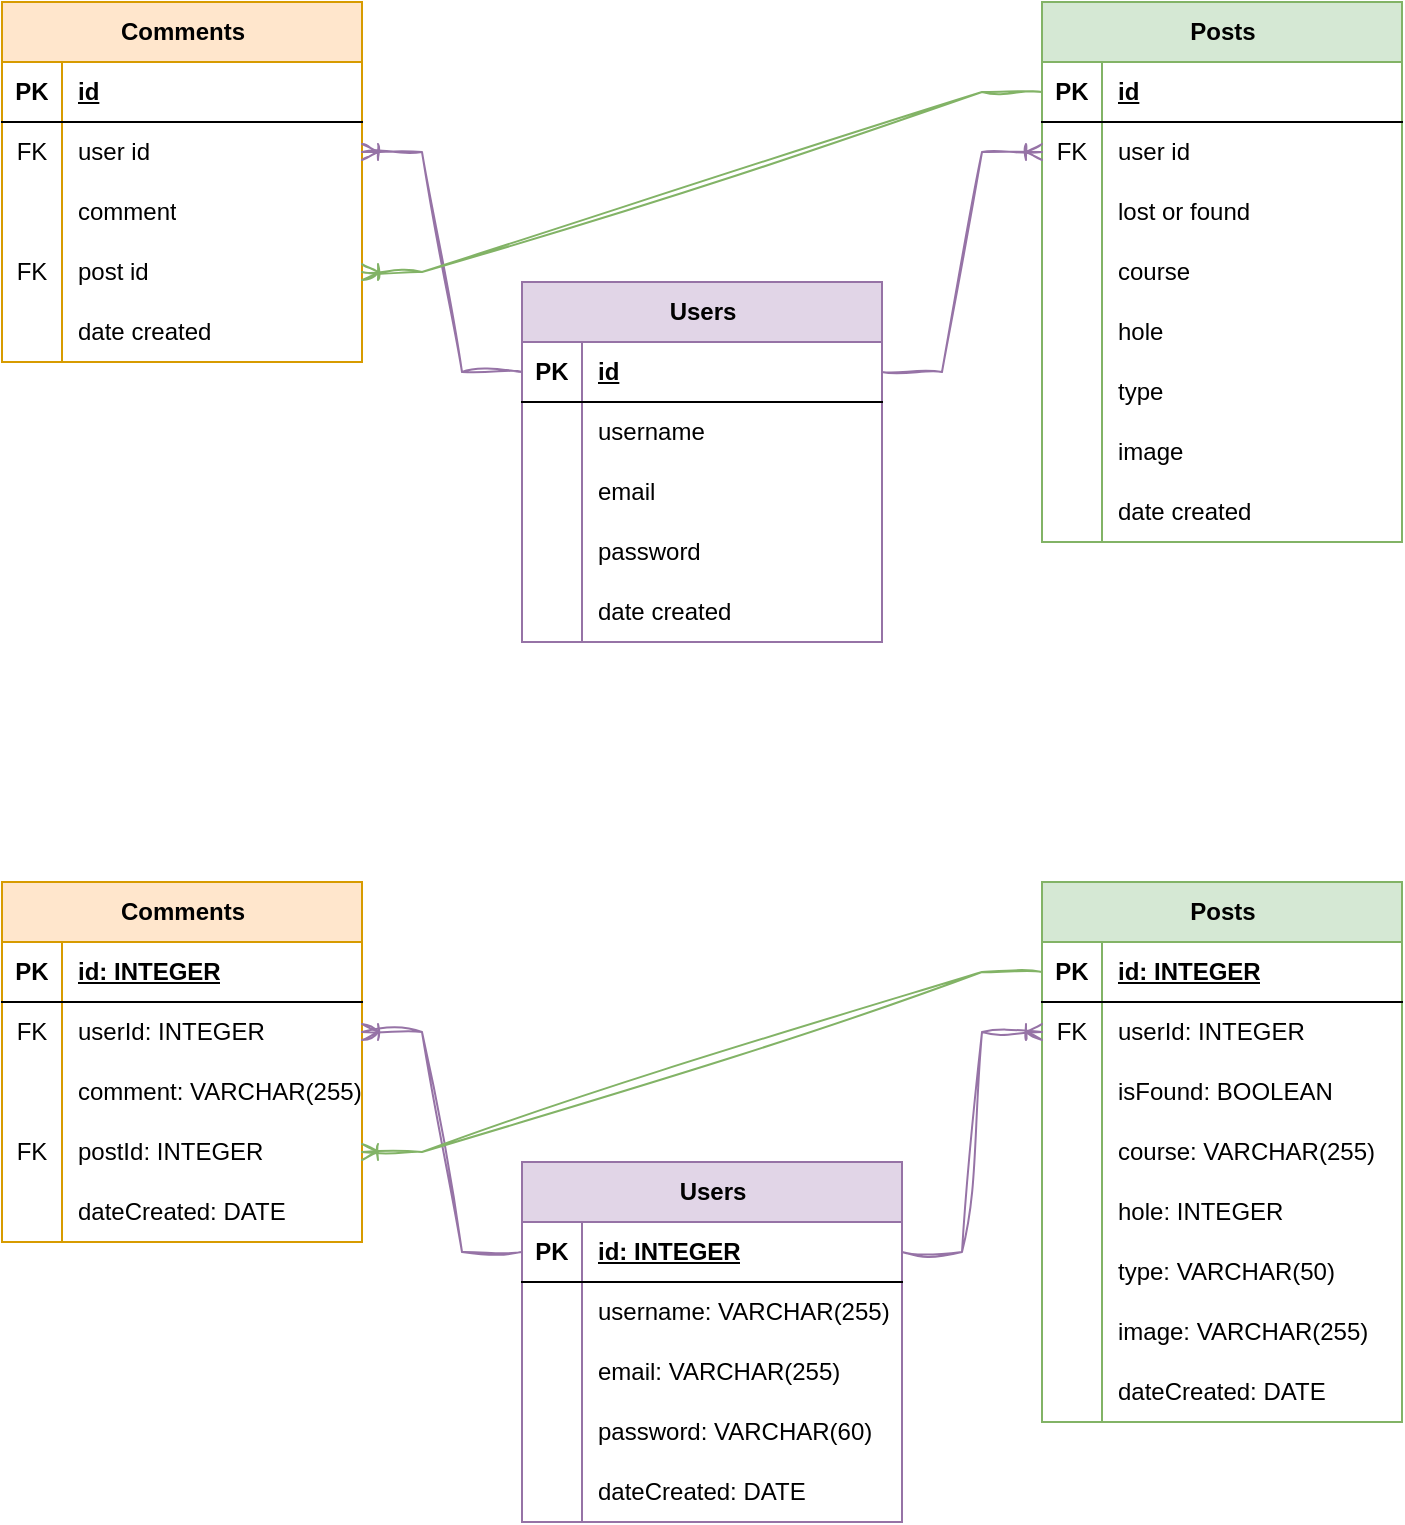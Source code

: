 <mxfile version="21.2.3" type="device">
  <diagram name="Page-1" id="g2P7sczLFPX81sxftLZf">
    <mxGraphModel dx="472" dy="746" grid="1" gridSize="10" guides="1" tooltips="1" connect="1" arrows="1" fold="1" page="1" pageScale="1" pageWidth="827" pageHeight="1169" math="0" shadow="0">
      <root>
        <mxCell id="0" />
        <mxCell id="1" parent="0" />
        <mxCell id="VHgBIhYrt_gvSV1f3l5t-1" value="Users" style="shape=table;startSize=30;container=1;collapsible=1;childLayout=tableLayout;fixedRows=1;rowLines=0;fontStyle=1;align=center;resizeLast=1;html=1;fillColor=#e1d5e7;strokeColor=#9673a6;" parent="1" vertex="1">
          <mxGeometry x="1030" y="220" width="180" height="180" as="geometry">
            <mxRectangle x="80" y="120" width="70" height="30" as="alternateBounds" />
          </mxGeometry>
        </mxCell>
        <mxCell id="VHgBIhYrt_gvSV1f3l5t-2" value="" style="shape=tableRow;horizontal=0;startSize=0;swimlaneHead=0;swimlaneBody=0;fillColor=none;collapsible=0;dropTarget=0;points=[[0,0.5],[1,0.5]];portConstraint=eastwest;top=0;left=0;right=0;bottom=1;" parent="VHgBIhYrt_gvSV1f3l5t-1" vertex="1">
          <mxGeometry y="30" width="180" height="30" as="geometry" />
        </mxCell>
        <mxCell id="VHgBIhYrt_gvSV1f3l5t-3" value="PK" style="shape=partialRectangle;connectable=0;fillColor=none;top=0;left=0;bottom=0;right=0;fontStyle=1;overflow=hidden;whiteSpace=wrap;html=1;" parent="VHgBIhYrt_gvSV1f3l5t-2" vertex="1">
          <mxGeometry width="30" height="30" as="geometry">
            <mxRectangle width="30" height="30" as="alternateBounds" />
          </mxGeometry>
        </mxCell>
        <mxCell id="VHgBIhYrt_gvSV1f3l5t-4" value="id" style="shape=partialRectangle;connectable=0;fillColor=none;top=0;left=0;bottom=0;right=0;align=left;spacingLeft=6;fontStyle=5;overflow=hidden;whiteSpace=wrap;html=1;" parent="VHgBIhYrt_gvSV1f3l5t-2" vertex="1">
          <mxGeometry x="30" width="150" height="30" as="geometry">
            <mxRectangle width="150" height="30" as="alternateBounds" />
          </mxGeometry>
        </mxCell>
        <mxCell id="VHgBIhYrt_gvSV1f3l5t-5" value="" style="shape=tableRow;horizontal=0;startSize=0;swimlaneHead=0;swimlaneBody=0;fillColor=none;collapsible=0;dropTarget=0;points=[[0,0.5],[1,0.5]];portConstraint=eastwest;top=0;left=0;right=0;bottom=0;" parent="VHgBIhYrt_gvSV1f3l5t-1" vertex="1">
          <mxGeometry y="60" width="180" height="30" as="geometry" />
        </mxCell>
        <mxCell id="VHgBIhYrt_gvSV1f3l5t-6" value="" style="shape=partialRectangle;connectable=0;fillColor=none;top=0;left=0;bottom=0;right=0;editable=1;overflow=hidden;whiteSpace=wrap;html=1;" parent="VHgBIhYrt_gvSV1f3l5t-5" vertex="1">
          <mxGeometry width="30" height="30" as="geometry">
            <mxRectangle width="30" height="30" as="alternateBounds" />
          </mxGeometry>
        </mxCell>
        <mxCell id="VHgBIhYrt_gvSV1f3l5t-7" value="username" style="shape=partialRectangle;connectable=0;fillColor=none;top=0;left=0;bottom=0;right=0;align=left;spacingLeft=6;overflow=hidden;whiteSpace=wrap;html=1;" parent="VHgBIhYrt_gvSV1f3l5t-5" vertex="1">
          <mxGeometry x="30" width="150" height="30" as="geometry">
            <mxRectangle width="150" height="30" as="alternateBounds" />
          </mxGeometry>
        </mxCell>
        <mxCell id="VHgBIhYrt_gvSV1f3l5t-8" value="" style="shape=tableRow;horizontal=0;startSize=0;swimlaneHead=0;swimlaneBody=0;fillColor=none;collapsible=0;dropTarget=0;points=[[0,0.5],[1,0.5]];portConstraint=eastwest;top=0;left=0;right=0;bottom=0;" parent="VHgBIhYrt_gvSV1f3l5t-1" vertex="1">
          <mxGeometry y="90" width="180" height="30" as="geometry" />
        </mxCell>
        <mxCell id="VHgBIhYrt_gvSV1f3l5t-9" value="" style="shape=partialRectangle;connectable=0;fillColor=none;top=0;left=0;bottom=0;right=0;editable=1;overflow=hidden;whiteSpace=wrap;html=1;" parent="VHgBIhYrt_gvSV1f3l5t-8" vertex="1">
          <mxGeometry width="30" height="30" as="geometry">
            <mxRectangle width="30" height="30" as="alternateBounds" />
          </mxGeometry>
        </mxCell>
        <mxCell id="VHgBIhYrt_gvSV1f3l5t-10" value="email" style="shape=partialRectangle;connectable=0;fillColor=none;top=0;left=0;bottom=0;right=0;align=left;spacingLeft=6;overflow=hidden;whiteSpace=wrap;html=1;" parent="VHgBIhYrt_gvSV1f3l5t-8" vertex="1">
          <mxGeometry x="30" width="150" height="30" as="geometry">
            <mxRectangle width="150" height="30" as="alternateBounds" />
          </mxGeometry>
        </mxCell>
        <mxCell id="VHgBIhYrt_gvSV1f3l5t-11" value="" style="shape=tableRow;horizontal=0;startSize=0;swimlaneHead=0;swimlaneBody=0;fillColor=none;collapsible=0;dropTarget=0;points=[[0,0.5],[1,0.5]];portConstraint=eastwest;top=0;left=0;right=0;bottom=0;" parent="VHgBIhYrt_gvSV1f3l5t-1" vertex="1">
          <mxGeometry y="120" width="180" height="30" as="geometry" />
        </mxCell>
        <mxCell id="VHgBIhYrt_gvSV1f3l5t-12" value="" style="shape=partialRectangle;connectable=0;fillColor=none;top=0;left=0;bottom=0;right=0;editable=1;overflow=hidden;whiteSpace=wrap;html=1;" parent="VHgBIhYrt_gvSV1f3l5t-11" vertex="1">
          <mxGeometry width="30" height="30" as="geometry">
            <mxRectangle width="30" height="30" as="alternateBounds" />
          </mxGeometry>
        </mxCell>
        <mxCell id="VHgBIhYrt_gvSV1f3l5t-13" value="password" style="shape=partialRectangle;connectable=0;fillColor=none;top=0;left=0;bottom=0;right=0;align=left;spacingLeft=6;overflow=hidden;whiteSpace=wrap;html=1;" parent="VHgBIhYrt_gvSV1f3l5t-11" vertex="1">
          <mxGeometry x="30" width="150" height="30" as="geometry">
            <mxRectangle width="150" height="30" as="alternateBounds" />
          </mxGeometry>
        </mxCell>
        <mxCell id="VHgBIhYrt_gvSV1f3l5t-14" style="shape=tableRow;horizontal=0;startSize=0;swimlaneHead=0;swimlaneBody=0;fillColor=none;collapsible=0;dropTarget=0;points=[[0,0.5],[1,0.5]];portConstraint=eastwest;top=0;left=0;right=0;bottom=0;" parent="VHgBIhYrt_gvSV1f3l5t-1" vertex="1">
          <mxGeometry y="150" width="180" height="30" as="geometry" />
        </mxCell>
        <mxCell id="VHgBIhYrt_gvSV1f3l5t-15" style="shape=partialRectangle;connectable=0;fillColor=none;top=0;left=0;bottom=0;right=0;editable=1;overflow=hidden;whiteSpace=wrap;html=1;" parent="VHgBIhYrt_gvSV1f3l5t-14" vertex="1">
          <mxGeometry width="30" height="30" as="geometry">
            <mxRectangle width="30" height="30" as="alternateBounds" />
          </mxGeometry>
        </mxCell>
        <mxCell id="VHgBIhYrt_gvSV1f3l5t-16" value="date created" style="shape=partialRectangle;connectable=0;fillColor=none;top=0;left=0;bottom=0;right=0;align=left;spacingLeft=6;overflow=hidden;whiteSpace=wrap;html=1;" parent="VHgBIhYrt_gvSV1f3l5t-14" vertex="1">
          <mxGeometry x="30" width="150" height="30" as="geometry">
            <mxRectangle width="150" height="30" as="alternateBounds" />
          </mxGeometry>
        </mxCell>
        <mxCell id="VHgBIhYrt_gvSV1f3l5t-17" value="Posts" style="shape=table;startSize=30;container=1;collapsible=1;childLayout=tableLayout;fixedRows=1;rowLines=0;fontStyle=1;align=center;resizeLast=1;html=1;fillColor=#d5e8d4;strokeColor=#82b366;" parent="1" vertex="1">
          <mxGeometry x="1290" y="80" width="180" height="270" as="geometry" />
        </mxCell>
        <mxCell id="VHgBIhYrt_gvSV1f3l5t-18" value="" style="shape=tableRow;horizontal=0;startSize=0;swimlaneHead=0;swimlaneBody=0;fillColor=none;collapsible=0;dropTarget=0;points=[[0,0.5],[1,0.5]];portConstraint=eastwest;top=0;left=0;right=0;bottom=1;" parent="VHgBIhYrt_gvSV1f3l5t-17" vertex="1">
          <mxGeometry y="30" width="180" height="30" as="geometry" />
        </mxCell>
        <mxCell id="VHgBIhYrt_gvSV1f3l5t-19" value="PK" style="shape=partialRectangle;connectable=0;fillColor=none;top=0;left=0;bottom=0;right=0;fontStyle=1;overflow=hidden;whiteSpace=wrap;html=1;" parent="VHgBIhYrt_gvSV1f3l5t-18" vertex="1">
          <mxGeometry width="30" height="30" as="geometry">
            <mxRectangle width="30" height="30" as="alternateBounds" />
          </mxGeometry>
        </mxCell>
        <mxCell id="VHgBIhYrt_gvSV1f3l5t-20" value="id" style="shape=partialRectangle;connectable=0;fillColor=none;top=0;left=0;bottom=0;right=0;align=left;spacingLeft=6;fontStyle=5;overflow=hidden;whiteSpace=wrap;html=1;" parent="VHgBIhYrt_gvSV1f3l5t-18" vertex="1">
          <mxGeometry x="30" width="150" height="30" as="geometry">
            <mxRectangle width="150" height="30" as="alternateBounds" />
          </mxGeometry>
        </mxCell>
        <mxCell id="VHgBIhYrt_gvSV1f3l5t-21" style="shape=tableRow;horizontal=0;startSize=0;swimlaneHead=0;swimlaneBody=0;fillColor=none;collapsible=0;dropTarget=0;points=[[0,0.5],[1,0.5]];portConstraint=eastwest;top=0;left=0;right=0;bottom=0;" parent="VHgBIhYrt_gvSV1f3l5t-17" vertex="1">
          <mxGeometry y="60" width="180" height="30" as="geometry" />
        </mxCell>
        <mxCell id="VHgBIhYrt_gvSV1f3l5t-22" value="FK" style="shape=partialRectangle;connectable=0;fillColor=none;top=0;left=0;bottom=0;right=0;editable=1;overflow=hidden;whiteSpace=wrap;html=1;" parent="VHgBIhYrt_gvSV1f3l5t-21" vertex="1">
          <mxGeometry width="30" height="30" as="geometry">
            <mxRectangle width="30" height="30" as="alternateBounds" />
          </mxGeometry>
        </mxCell>
        <mxCell id="VHgBIhYrt_gvSV1f3l5t-23" value="user id" style="shape=partialRectangle;connectable=0;fillColor=none;top=0;left=0;bottom=0;right=0;align=left;spacingLeft=6;overflow=hidden;whiteSpace=wrap;html=1;" parent="VHgBIhYrt_gvSV1f3l5t-21" vertex="1">
          <mxGeometry x="30" width="150" height="30" as="geometry">
            <mxRectangle width="150" height="30" as="alternateBounds" />
          </mxGeometry>
        </mxCell>
        <mxCell id="VHgBIhYrt_gvSV1f3l5t-24" value="" style="shape=tableRow;horizontal=0;startSize=0;swimlaneHead=0;swimlaneBody=0;fillColor=none;collapsible=0;dropTarget=0;points=[[0,0.5],[1,0.5]];portConstraint=eastwest;top=0;left=0;right=0;bottom=0;" parent="VHgBIhYrt_gvSV1f3l5t-17" vertex="1">
          <mxGeometry y="90" width="180" height="30" as="geometry" />
        </mxCell>
        <mxCell id="VHgBIhYrt_gvSV1f3l5t-25" value="" style="shape=partialRectangle;connectable=0;fillColor=none;top=0;left=0;bottom=0;right=0;editable=1;overflow=hidden;whiteSpace=wrap;html=1;" parent="VHgBIhYrt_gvSV1f3l5t-24" vertex="1">
          <mxGeometry width="30" height="30" as="geometry">
            <mxRectangle width="30" height="30" as="alternateBounds" />
          </mxGeometry>
        </mxCell>
        <mxCell id="VHgBIhYrt_gvSV1f3l5t-26" value="lost or found" style="shape=partialRectangle;connectable=0;fillColor=none;top=0;left=0;bottom=0;right=0;align=left;spacingLeft=6;overflow=hidden;whiteSpace=wrap;html=1;" parent="VHgBIhYrt_gvSV1f3l5t-24" vertex="1">
          <mxGeometry x="30" width="150" height="30" as="geometry">
            <mxRectangle width="150" height="30" as="alternateBounds" />
          </mxGeometry>
        </mxCell>
        <mxCell id="VHgBIhYrt_gvSV1f3l5t-27" value="" style="shape=tableRow;horizontal=0;startSize=0;swimlaneHead=0;swimlaneBody=0;fillColor=none;collapsible=0;dropTarget=0;points=[[0,0.5],[1,0.5]];portConstraint=eastwest;top=0;left=0;right=0;bottom=0;" parent="VHgBIhYrt_gvSV1f3l5t-17" vertex="1">
          <mxGeometry y="120" width="180" height="30" as="geometry" />
        </mxCell>
        <mxCell id="VHgBIhYrt_gvSV1f3l5t-28" value="" style="shape=partialRectangle;connectable=0;fillColor=none;top=0;left=0;bottom=0;right=0;editable=1;overflow=hidden;whiteSpace=wrap;html=1;" parent="VHgBIhYrt_gvSV1f3l5t-27" vertex="1">
          <mxGeometry width="30" height="30" as="geometry">
            <mxRectangle width="30" height="30" as="alternateBounds" />
          </mxGeometry>
        </mxCell>
        <mxCell id="VHgBIhYrt_gvSV1f3l5t-29" value="course" style="shape=partialRectangle;connectable=0;fillColor=none;top=0;left=0;bottom=0;right=0;align=left;spacingLeft=6;overflow=hidden;whiteSpace=wrap;html=1;" parent="VHgBIhYrt_gvSV1f3l5t-27" vertex="1">
          <mxGeometry x="30" width="150" height="30" as="geometry">
            <mxRectangle width="150" height="30" as="alternateBounds" />
          </mxGeometry>
        </mxCell>
        <mxCell id="VHgBIhYrt_gvSV1f3l5t-30" value="" style="shape=tableRow;horizontal=0;startSize=0;swimlaneHead=0;swimlaneBody=0;fillColor=none;collapsible=0;dropTarget=0;points=[[0,0.5],[1,0.5]];portConstraint=eastwest;top=0;left=0;right=0;bottom=0;" parent="VHgBIhYrt_gvSV1f3l5t-17" vertex="1">
          <mxGeometry y="150" width="180" height="30" as="geometry" />
        </mxCell>
        <mxCell id="VHgBIhYrt_gvSV1f3l5t-31" value="" style="shape=partialRectangle;connectable=0;fillColor=none;top=0;left=0;bottom=0;right=0;editable=1;overflow=hidden;whiteSpace=wrap;html=1;" parent="VHgBIhYrt_gvSV1f3l5t-30" vertex="1">
          <mxGeometry width="30" height="30" as="geometry">
            <mxRectangle width="30" height="30" as="alternateBounds" />
          </mxGeometry>
        </mxCell>
        <mxCell id="VHgBIhYrt_gvSV1f3l5t-32" value="hole" style="shape=partialRectangle;connectable=0;fillColor=none;top=0;left=0;bottom=0;right=0;align=left;spacingLeft=6;overflow=hidden;whiteSpace=wrap;html=1;" parent="VHgBIhYrt_gvSV1f3l5t-30" vertex="1">
          <mxGeometry x="30" width="150" height="30" as="geometry">
            <mxRectangle width="150" height="30" as="alternateBounds" />
          </mxGeometry>
        </mxCell>
        <mxCell id="VHgBIhYrt_gvSV1f3l5t-33" style="shape=tableRow;horizontal=0;startSize=0;swimlaneHead=0;swimlaneBody=0;fillColor=none;collapsible=0;dropTarget=0;points=[[0,0.5],[1,0.5]];portConstraint=eastwest;top=0;left=0;right=0;bottom=0;" parent="VHgBIhYrt_gvSV1f3l5t-17" vertex="1">
          <mxGeometry y="180" width="180" height="30" as="geometry" />
        </mxCell>
        <mxCell id="VHgBIhYrt_gvSV1f3l5t-34" style="shape=partialRectangle;connectable=0;fillColor=none;top=0;left=0;bottom=0;right=0;editable=1;overflow=hidden;whiteSpace=wrap;html=1;" parent="VHgBIhYrt_gvSV1f3l5t-33" vertex="1">
          <mxGeometry width="30" height="30" as="geometry">
            <mxRectangle width="30" height="30" as="alternateBounds" />
          </mxGeometry>
        </mxCell>
        <mxCell id="VHgBIhYrt_gvSV1f3l5t-35" value="type" style="shape=partialRectangle;connectable=0;fillColor=none;top=0;left=0;bottom=0;right=0;align=left;spacingLeft=6;overflow=hidden;whiteSpace=wrap;html=1;" parent="VHgBIhYrt_gvSV1f3l5t-33" vertex="1">
          <mxGeometry x="30" width="150" height="30" as="geometry">
            <mxRectangle width="150" height="30" as="alternateBounds" />
          </mxGeometry>
        </mxCell>
        <mxCell id="e8pSxzLJ72LT2eablnKi-1" style="shape=tableRow;horizontal=0;startSize=0;swimlaneHead=0;swimlaneBody=0;fillColor=none;collapsible=0;dropTarget=0;points=[[0,0.5],[1,0.5]];portConstraint=eastwest;top=0;left=0;right=0;bottom=0;" parent="VHgBIhYrt_gvSV1f3l5t-17" vertex="1">
          <mxGeometry y="210" width="180" height="30" as="geometry" />
        </mxCell>
        <mxCell id="e8pSxzLJ72LT2eablnKi-2" style="shape=partialRectangle;connectable=0;fillColor=none;top=0;left=0;bottom=0;right=0;editable=1;overflow=hidden;whiteSpace=wrap;html=1;" parent="e8pSxzLJ72LT2eablnKi-1" vertex="1">
          <mxGeometry width="30" height="30" as="geometry">
            <mxRectangle width="30" height="30" as="alternateBounds" />
          </mxGeometry>
        </mxCell>
        <mxCell id="e8pSxzLJ72LT2eablnKi-3" value="image" style="shape=partialRectangle;connectable=0;fillColor=none;top=0;left=0;bottom=0;right=0;align=left;spacingLeft=6;overflow=hidden;whiteSpace=wrap;html=1;" parent="e8pSxzLJ72LT2eablnKi-1" vertex="1">
          <mxGeometry x="30" width="150" height="30" as="geometry">
            <mxRectangle width="150" height="30" as="alternateBounds" />
          </mxGeometry>
        </mxCell>
        <mxCell id="VHgBIhYrt_gvSV1f3l5t-36" style="shape=tableRow;horizontal=0;startSize=0;swimlaneHead=0;swimlaneBody=0;fillColor=none;collapsible=0;dropTarget=0;points=[[0,0.5],[1,0.5]];portConstraint=eastwest;top=0;left=0;right=0;bottom=0;" parent="VHgBIhYrt_gvSV1f3l5t-17" vertex="1">
          <mxGeometry y="240" width="180" height="30" as="geometry" />
        </mxCell>
        <mxCell id="VHgBIhYrt_gvSV1f3l5t-37" style="shape=partialRectangle;connectable=0;fillColor=none;top=0;left=0;bottom=0;right=0;editable=1;overflow=hidden;whiteSpace=wrap;html=1;" parent="VHgBIhYrt_gvSV1f3l5t-36" vertex="1">
          <mxGeometry width="30" height="30" as="geometry">
            <mxRectangle width="30" height="30" as="alternateBounds" />
          </mxGeometry>
        </mxCell>
        <mxCell id="VHgBIhYrt_gvSV1f3l5t-38" value="date created" style="shape=partialRectangle;connectable=0;fillColor=none;top=0;left=0;bottom=0;right=0;align=left;spacingLeft=6;overflow=hidden;whiteSpace=wrap;html=1;" parent="VHgBIhYrt_gvSV1f3l5t-36" vertex="1">
          <mxGeometry x="30" width="150" height="30" as="geometry">
            <mxRectangle width="150" height="30" as="alternateBounds" />
          </mxGeometry>
        </mxCell>
        <mxCell id="VHgBIhYrt_gvSV1f3l5t-39" value="Comments" style="shape=table;startSize=30;container=1;collapsible=1;childLayout=tableLayout;fixedRows=1;rowLines=0;fontStyle=1;align=center;resizeLast=1;html=1;fillColor=#ffe6cc;strokeColor=#d79b00;" parent="1" vertex="1">
          <mxGeometry x="770" y="80" width="180" height="180" as="geometry" />
        </mxCell>
        <mxCell id="VHgBIhYrt_gvSV1f3l5t-40" value="" style="shape=tableRow;horizontal=0;startSize=0;swimlaneHead=0;swimlaneBody=0;fillColor=none;collapsible=0;dropTarget=0;points=[[0,0.5],[1,0.5]];portConstraint=eastwest;top=0;left=0;right=0;bottom=1;" parent="VHgBIhYrt_gvSV1f3l5t-39" vertex="1">
          <mxGeometry y="30" width="180" height="30" as="geometry" />
        </mxCell>
        <mxCell id="VHgBIhYrt_gvSV1f3l5t-41" value="PK" style="shape=partialRectangle;connectable=0;fillColor=none;top=0;left=0;bottom=0;right=0;fontStyle=1;overflow=hidden;whiteSpace=wrap;html=1;" parent="VHgBIhYrt_gvSV1f3l5t-40" vertex="1">
          <mxGeometry width="30" height="30" as="geometry">
            <mxRectangle width="30" height="30" as="alternateBounds" />
          </mxGeometry>
        </mxCell>
        <mxCell id="VHgBIhYrt_gvSV1f3l5t-42" value="id" style="shape=partialRectangle;connectable=0;fillColor=none;top=0;left=0;bottom=0;right=0;align=left;spacingLeft=6;fontStyle=5;overflow=hidden;whiteSpace=wrap;html=1;" parent="VHgBIhYrt_gvSV1f3l5t-40" vertex="1">
          <mxGeometry x="30" width="150" height="30" as="geometry">
            <mxRectangle width="150" height="30" as="alternateBounds" />
          </mxGeometry>
        </mxCell>
        <mxCell id="VHgBIhYrt_gvSV1f3l5t-43" value="" style="shape=tableRow;horizontal=0;startSize=0;swimlaneHead=0;swimlaneBody=0;fillColor=none;collapsible=0;dropTarget=0;points=[[0,0.5],[1,0.5]];portConstraint=eastwest;top=0;left=0;right=0;bottom=0;" parent="VHgBIhYrt_gvSV1f3l5t-39" vertex="1">
          <mxGeometry y="60" width="180" height="30" as="geometry" />
        </mxCell>
        <mxCell id="VHgBIhYrt_gvSV1f3l5t-44" value="FK" style="shape=partialRectangle;connectable=0;fillColor=none;top=0;left=0;bottom=0;right=0;editable=1;overflow=hidden;whiteSpace=wrap;html=1;" parent="VHgBIhYrt_gvSV1f3l5t-43" vertex="1">
          <mxGeometry width="30" height="30" as="geometry">
            <mxRectangle width="30" height="30" as="alternateBounds" />
          </mxGeometry>
        </mxCell>
        <mxCell id="VHgBIhYrt_gvSV1f3l5t-45" value="user id" style="shape=partialRectangle;connectable=0;fillColor=none;top=0;left=0;bottom=0;right=0;align=left;spacingLeft=6;overflow=hidden;whiteSpace=wrap;html=1;" parent="VHgBIhYrt_gvSV1f3l5t-43" vertex="1">
          <mxGeometry x="30" width="150" height="30" as="geometry">
            <mxRectangle width="150" height="30" as="alternateBounds" />
          </mxGeometry>
        </mxCell>
        <mxCell id="VHgBIhYrt_gvSV1f3l5t-46" value="" style="shape=tableRow;horizontal=0;startSize=0;swimlaneHead=0;swimlaneBody=0;fillColor=none;collapsible=0;dropTarget=0;points=[[0,0.5],[1,0.5]];portConstraint=eastwest;top=0;left=0;right=0;bottom=0;" parent="VHgBIhYrt_gvSV1f3l5t-39" vertex="1">
          <mxGeometry y="90" width="180" height="30" as="geometry" />
        </mxCell>
        <mxCell id="VHgBIhYrt_gvSV1f3l5t-47" value="" style="shape=partialRectangle;connectable=0;fillColor=none;top=0;left=0;bottom=0;right=0;editable=1;overflow=hidden;whiteSpace=wrap;html=1;" parent="VHgBIhYrt_gvSV1f3l5t-46" vertex="1">
          <mxGeometry width="30" height="30" as="geometry">
            <mxRectangle width="30" height="30" as="alternateBounds" />
          </mxGeometry>
        </mxCell>
        <mxCell id="VHgBIhYrt_gvSV1f3l5t-48" value="comment" style="shape=partialRectangle;connectable=0;fillColor=none;top=0;left=0;bottom=0;right=0;align=left;spacingLeft=6;overflow=hidden;whiteSpace=wrap;html=1;" parent="VHgBIhYrt_gvSV1f3l5t-46" vertex="1">
          <mxGeometry x="30" width="150" height="30" as="geometry">
            <mxRectangle width="150" height="30" as="alternateBounds" />
          </mxGeometry>
        </mxCell>
        <mxCell id="VHgBIhYrt_gvSV1f3l5t-49" style="shape=tableRow;horizontal=0;startSize=0;swimlaneHead=0;swimlaneBody=0;fillColor=none;collapsible=0;dropTarget=0;points=[[0,0.5],[1,0.5]];portConstraint=eastwest;top=0;left=0;right=0;bottom=0;" parent="VHgBIhYrt_gvSV1f3l5t-39" vertex="1">
          <mxGeometry y="120" width="180" height="30" as="geometry" />
        </mxCell>
        <mxCell id="VHgBIhYrt_gvSV1f3l5t-50" value="FK" style="shape=partialRectangle;connectable=0;fillColor=none;top=0;left=0;bottom=0;right=0;editable=1;overflow=hidden;whiteSpace=wrap;html=1;" parent="VHgBIhYrt_gvSV1f3l5t-49" vertex="1">
          <mxGeometry width="30" height="30" as="geometry">
            <mxRectangle width="30" height="30" as="alternateBounds" />
          </mxGeometry>
        </mxCell>
        <mxCell id="VHgBIhYrt_gvSV1f3l5t-51" value="post id" style="shape=partialRectangle;connectable=0;fillColor=none;top=0;left=0;bottom=0;right=0;align=left;spacingLeft=6;overflow=hidden;whiteSpace=wrap;html=1;" parent="VHgBIhYrt_gvSV1f3l5t-49" vertex="1">
          <mxGeometry x="30" width="150" height="30" as="geometry">
            <mxRectangle width="150" height="30" as="alternateBounds" />
          </mxGeometry>
        </mxCell>
        <mxCell id="VHgBIhYrt_gvSV1f3l5t-52" value="" style="shape=tableRow;horizontal=0;startSize=0;swimlaneHead=0;swimlaneBody=0;fillColor=none;collapsible=0;dropTarget=0;points=[[0,0.5],[1,0.5]];portConstraint=eastwest;top=0;left=0;right=0;bottom=0;" parent="VHgBIhYrt_gvSV1f3l5t-39" vertex="1">
          <mxGeometry y="150" width="180" height="30" as="geometry" />
        </mxCell>
        <mxCell id="VHgBIhYrt_gvSV1f3l5t-53" value="" style="shape=partialRectangle;connectable=0;fillColor=none;top=0;left=0;bottom=0;right=0;editable=1;overflow=hidden;whiteSpace=wrap;html=1;" parent="VHgBIhYrt_gvSV1f3l5t-52" vertex="1">
          <mxGeometry width="30" height="30" as="geometry">
            <mxRectangle width="30" height="30" as="alternateBounds" />
          </mxGeometry>
        </mxCell>
        <mxCell id="VHgBIhYrt_gvSV1f3l5t-54" value="date created" style="shape=partialRectangle;connectable=0;fillColor=none;top=0;left=0;bottom=0;right=0;align=left;spacingLeft=6;overflow=hidden;whiteSpace=wrap;html=1;" parent="VHgBIhYrt_gvSV1f3l5t-52" vertex="1">
          <mxGeometry x="30" width="150" height="30" as="geometry">
            <mxRectangle width="150" height="30" as="alternateBounds" />
          </mxGeometry>
        </mxCell>
        <mxCell id="VHgBIhYrt_gvSV1f3l5t-55" value="" style="edgeStyle=entityRelationEdgeStyle;fontSize=12;html=1;endArrow=ERoneToMany;rounded=0;sketch=1;curveFitting=1;jiggle=2;fillColor=#e1d5e7;strokeColor=#9673a6;" parent="1" source="VHgBIhYrt_gvSV1f3l5t-2" target="VHgBIhYrt_gvSV1f3l5t-21" edge="1">
          <mxGeometry width="100" height="100" relative="1" as="geometry">
            <mxPoint x="999" y="100" as="sourcePoint" />
            <mxPoint x="1059" y="410" as="targetPoint" />
          </mxGeometry>
        </mxCell>
        <mxCell id="VHgBIhYrt_gvSV1f3l5t-56" value="" style="edgeStyle=entityRelationEdgeStyle;fontSize=12;html=1;endArrow=ERoneToMany;rounded=0;exitX=0;exitY=0.5;exitDx=0;exitDy=0;sketch=1;curveFitting=1;jiggle=2;fillColor=#e1d5e7;strokeColor=#9673a6;" parent="1" source="VHgBIhYrt_gvSV1f3l5t-2" target="VHgBIhYrt_gvSV1f3l5t-43" edge="1">
          <mxGeometry width="100" height="100" relative="1" as="geometry">
            <mxPoint x="989" y="90" as="sourcePoint" />
            <mxPoint x="900" y="160" as="targetPoint" />
          </mxGeometry>
        </mxCell>
        <mxCell id="VHgBIhYrt_gvSV1f3l5t-57" value="" style="edgeStyle=entityRelationEdgeStyle;fontSize=12;html=1;endArrow=ERoneToMany;rounded=0;exitX=0;exitY=0.5;exitDx=0;exitDy=0;entryX=1;entryY=0.5;entryDx=0;entryDy=0;sketch=1;curveFitting=1;jiggle=2;fillColor=#d5e8d4;strokeColor=#82b366;" parent="1" source="VHgBIhYrt_gvSV1f3l5t-18" target="VHgBIhYrt_gvSV1f3l5t-49" edge="1">
          <mxGeometry width="100" height="100" relative="1" as="geometry">
            <mxPoint x="1409" y="370" as="sourcePoint" />
            <mxPoint x="1389" y="200" as="targetPoint" />
          </mxGeometry>
        </mxCell>
        <mxCell id="VHgBIhYrt_gvSV1f3l5t-60" value="Users" style="shape=table;startSize=30;container=1;collapsible=1;childLayout=tableLayout;fixedRows=1;rowLines=0;fontStyle=1;align=center;resizeLast=1;html=1;fillColor=#e1d5e7;strokeColor=#9673a6;" parent="1" vertex="1">
          <mxGeometry x="1030" y="660" width="190" height="180" as="geometry">
            <mxRectangle x="80" y="120" width="70" height="30" as="alternateBounds" />
          </mxGeometry>
        </mxCell>
        <mxCell id="VHgBIhYrt_gvSV1f3l5t-61" value="" style="shape=tableRow;horizontal=0;startSize=0;swimlaneHead=0;swimlaneBody=0;fillColor=none;collapsible=0;dropTarget=0;points=[[0,0.5],[1,0.5]];portConstraint=eastwest;top=0;left=0;right=0;bottom=1;" parent="VHgBIhYrt_gvSV1f3l5t-60" vertex="1">
          <mxGeometry y="30" width="190" height="30" as="geometry" />
        </mxCell>
        <mxCell id="VHgBIhYrt_gvSV1f3l5t-62" value="PK" style="shape=partialRectangle;connectable=0;fillColor=none;top=0;left=0;bottom=0;right=0;fontStyle=1;overflow=hidden;whiteSpace=wrap;html=1;" parent="VHgBIhYrt_gvSV1f3l5t-61" vertex="1">
          <mxGeometry width="30" height="30" as="geometry">
            <mxRectangle width="30" height="30" as="alternateBounds" />
          </mxGeometry>
        </mxCell>
        <mxCell id="VHgBIhYrt_gvSV1f3l5t-63" value="id: INTEGER" style="shape=partialRectangle;connectable=0;fillColor=none;top=0;left=0;bottom=0;right=0;align=left;spacingLeft=6;fontStyle=5;overflow=hidden;whiteSpace=wrap;html=1;" parent="VHgBIhYrt_gvSV1f3l5t-61" vertex="1">
          <mxGeometry x="30" width="160" height="30" as="geometry">
            <mxRectangle width="160" height="30" as="alternateBounds" />
          </mxGeometry>
        </mxCell>
        <mxCell id="VHgBIhYrt_gvSV1f3l5t-64" value="" style="shape=tableRow;horizontal=0;startSize=0;swimlaneHead=0;swimlaneBody=0;fillColor=none;collapsible=0;dropTarget=0;points=[[0,0.5],[1,0.5]];portConstraint=eastwest;top=0;left=0;right=0;bottom=0;" parent="VHgBIhYrt_gvSV1f3l5t-60" vertex="1">
          <mxGeometry y="60" width="190" height="30" as="geometry" />
        </mxCell>
        <mxCell id="VHgBIhYrt_gvSV1f3l5t-65" value="" style="shape=partialRectangle;connectable=0;fillColor=none;top=0;left=0;bottom=0;right=0;editable=1;overflow=hidden;whiteSpace=wrap;html=1;" parent="VHgBIhYrt_gvSV1f3l5t-64" vertex="1">
          <mxGeometry width="30" height="30" as="geometry">
            <mxRectangle width="30" height="30" as="alternateBounds" />
          </mxGeometry>
        </mxCell>
        <mxCell id="VHgBIhYrt_gvSV1f3l5t-66" value="username: VARCHAR(255)" style="shape=partialRectangle;connectable=0;fillColor=none;top=0;left=0;bottom=0;right=0;align=left;spacingLeft=6;overflow=hidden;whiteSpace=wrap;html=1;" parent="VHgBIhYrt_gvSV1f3l5t-64" vertex="1">
          <mxGeometry x="30" width="160" height="30" as="geometry">
            <mxRectangle width="160" height="30" as="alternateBounds" />
          </mxGeometry>
        </mxCell>
        <mxCell id="VHgBIhYrt_gvSV1f3l5t-67" value="" style="shape=tableRow;horizontal=0;startSize=0;swimlaneHead=0;swimlaneBody=0;fillColor=none;collapsible=0;dropTarget=0;points=[[0,0.5],[1,0.5]];portConstraint=eastwest;top=0;left=0;right=0;bottom=0;" parent="VHgBIhYrt_gvSV1f3l5t-60" vertex="1">
          <mxGeometry y="90" width="190" height="30" as="geometry" />
        </mxCell>
        <mxCell id="VHgBIhYrt_gvSV1f3l5t-68" value="" style="shape=partialRectangle;connectable=0;fillColor=none;top=0;left=0;bottom=0;right=0;editable=1;overflow=hidden;whiteSpace=wrap;html=1;" parent="VHgBIhYrt_gvSV1f3l5t-67" vertex="1">
          <mxGeometry width="30" height="30" as="geometry">
            <mxRectangle width="30" height="30" as="alternateBounds" />
          </mxGeometry>
        </mxCell>
        <mxCell id="VHgBIhYrt_gvSV1f3l5t-69" value="email: VARCHAR(255)" style="shape=partialRectangle;connectable=0;fillColor=none;top=0;left=0;bottom=0;right=0;align=left;spacingLeft=6;overflow=hidden;whiteSpace=wrap;html=1;" parent="VHgBIhYrt_gvSV1f3l5t-67" vertex="1">
          <mxGeometry x="30" width="160" height="30" as="geometry">
            <mxRectangle width="160" height="30" as="alternateBounds" />
          </mxGeometry>
        </mxCell>
        <mxCell id="VHgBIhYrt_gvSV1f3l5t-70" value="" style="shape=tableRow;horizontal=0;startSize=0;swimlaneHead=0;swimlaneBody=0;fillColor=none;collapsible=0;dropTarget=0;points=[[0,0.5],[1,0.5]];portConstraint=eastwest;top=0;left=0;right=0;bottom=0;" parent="VHgBIhYrt_gvSV1f3l5t-60" vertex="1">
          <mxGeometry y="120" width="190" height="30" as="geometry" />
        </mxCell>
        <mxCell id="VHgBIhYrt_gvSV1f3l5t-71" value="" style="shape=partialRectangle;connectable=0;fillColor=none;top=0;left=0;bottom=0;right=0;editable=1;overflow=hidden;whiteSpace=wrap;html=1;" parent="VHgBIhYrt_gvSV1f3l5t-70" vertex="1">
          <mxGeometry width="30" height="30" as="geometry">
            <mxRectangle width="30" height="30" as="alternateBounds" />
          </mxGeometry>
        </mxCell>
        <mxCell id="VHgBIhYrt_gvSV1f3l5t-72" value="password: VARCHAR(60)" style="shape=partialRectangle;connectable=0;fillColor=none;top=0;left=0;bottom=0;right=0;align=left;spacingLeft=6;overflow=hidden;whiteSpace=wrap;html=1;" parent="VHgBIhYrt_gvSV1f3l5t-70" vertex="1">
          <mxGeometry x="30" width="160" height="30" as="geometry">
            <mxRectangle width="160" height="30" as="alternateBounds" />
          </mxGeometry>
        </mxCell>
        <mxCell id="VHgBIhYrt_gvSV1f3l5t-73" style="shape=tableRow;horizontal=0;startSize=0;swimlaneHead=0;swimlaneBody=0;fillColor=none;collapsible=0;dropTarget=0;points=[[0,0.5],[1,0.5]];portConstraint=eastwest;top=0;left=0;right=0;bottom=0;" parent="VHgBIhYrt_gvSV1f3l5t-60" vertex="1">
          <mxGeometry y="150" width="190" height="30" as="geometry" />
        </mxCell>
        <mxCell id="VHgBIhYrt_gvSV1f3l5t-74" style="shape=partialRectangle;connectable=0;fillColor=none;top=0;left=0;bottom=0;right=0;editable=1;overflow=hidden;whiteSpace=wrap;html=1;" parent="VHgBIhYrt_gvSV1f3l5t-73" vertex="1">
          <mxGeometry width="30" height="30" as="geometry">
            <mxRectangle width="30" height="30" as="alternateBounds" />
          </mxGeometry>
        </mxCell>
        <mxCell id="VHgBIhYrt_gvSV1f3l5t-75" value="dateCreated: DATE" style="shape=partialRectangle;connectable=0;fillColor=none;top=0;left=0;bottom=0;right=0;align=left;spacingLeft=6;overflow=hidden;whiteSpace=wrap;html=1;" parent="VHgBIhYrt_gvSV1f3l5t-73" vertex="1">
          <mxGeometry x="30" width="160" height="30" as="geometry">
            <mxRectangle width="160" height="30" as="alternateBounds" />
          </mxGeometry>
        </mxCell>
        <mxCell id="VHgBIhYrt_gvSV1f3l5t-76" value="Posts" style="shape=table;startSize=30;container=1;collapsible=1;childLayout=tableLayout;fixedRows=1;rowLines=0;fontStyle=1;align=center;resizeLast=1;html=1;fillColor=#d5e8d4;strokeColor=#82b366;" parent="1" vertex="1">
          <mxGeometry x="1290" y="520" width="180" height="270" as="geometry" />
        </mxCell>
        <mxCell id="VHgBIhYrt_gvSV1f3l5t-77" value="" style="shape=tableRow;horizontal=0;startSize=0;swimlaneHead=0;swimlaneBody=0;fillColor=none;collapsible=0;dropTarget=0;points=[[0,0.5],[1,0.5]];portConstraint=eastwest;top=0;left=0;right=0;bottom=1;" parent="VHgBIhYrt_gvSV1f3l5t-76" vertex="1">
          <mxGeometry y="30" width="180" height="30" as="geometry" />
        </mxCell>
        <mxCell id="VHgBIhYrt_gvSV1f3l5t-78" value="PK" style="shape=partialRectangle;connectable=0;fillColor=none;top=0;left=0;bottom=0;right=0;fontStyle=1;overflow=hidden;whiteSpace=wrap;html=1;" parent="VHgBIhYrt_gvSV1f3l5t-77" vertex="1">
          <mxGeometry width="30" height="30" as="geometry">
            <mxRectangle width="30" height="30" as="alternateBounds" />
          </mxGeometry>
        </mxCell>
        <mxCell id="VHgBIhYrt_gvSV1f3l5t-79" value="id: INTEGER" style="shape=partialRectangle;connectable=0;fillColor=none;top=0;left=0;bottom=0;right=0;align=left;spacingLeft=6;fontStyle=5;overflow=hidden;whiteSpace=wrap;html=1;" parent="VHgBIhYrt_gvSV1f3l5t-77" vertex="1">
          <mxGeometry x="30" width="150" height="30" as="geometry">
            <mxRectangle width="150" height="30" as="alternateBounds" />
          </mxGeometry>
        </mxCell>
        <mxCell id="VHgBIhYrt_gvSV1f3l5t-80" style="shape=tableRow;horizontal=0;startSize=0;swimlaneHead=0;swimlaneBody=0;fillColor=none;collapsible=0;dropTarget=0;points=[[0,0.5],[1,0.5]];portConstraint=eastwest;top=0;left=0;right=0;bottom=0;" parent="VHgBIhYrt_gvSV1f3l5t-76" vertex="1">
          <mxGeometry y="60" width="180" height="30" as="geometry" />
        </mxCell>
        <mxCell id="VHgBIhYrt_gvSV1f3l5t-81" value="FK" style="shape=partialRectangle;connectable=0;fillColor=none;top=0;left=0;bottom=0;right=0;editable=1;overflow=hidden;whiteSpace=wrap;html=1;" parent="VHgBIhYrt_gvSV1f3l5t-80" vertex="1">
          <mxGeometry width="30" height="30" as="geometry">
            <mxRectangle width="30" height="30" as="alternateBounds" />
          </mxGeometry>
        </mxCell>
        <mxCell id="VHgBIhYrt_gvSV1f3l5t-82" value="userId: INTEGER" style="shape=partialRectangle;connectable=0;fillColor=none;top=0;left=0;bottom=0;right=0;align=left;spacingLeft=6;overflow=hidden;whiteSpace=wrap;html=1;" parent="VHgBIhYrt_gvSV1f3l5t-80" vertex="1">
          <mxGeometry x="30" width="150" height="30" as="geometry">
            <mxRectangle width="150" height="30" as="alternateBounds" />
          </mxGeometry>
        </mxCell>
        <mxCell id="VHgBIhYrt_gvSV1f3l5t-83" value="" style="shape=tableRow;horizontal=0;startSize=0;swimlaneHead=0;swimlaneBody=0;fillColor=none;collapsible=0;dropTarget=0;points=[[0,0.5],[1,0.5]];portConstraint=eastwest;top=0;left=0;right=0;bottom=0;" parent="VHgBIhYrt_gvSV1f3l5t-76" vertex="1">
          <mxGeometry y="90" width="180" height="30" as="geometry" />
        </mxCell>
        <mxCell id="VHgBIhYrt_gvSV1f3l5t-84" value="" style="shape=partialRectangle;connectable=0;fillColor=none;top=0;left=0;bottom=0;right=0;editable=1;overflow=hidden;whiteSpace=wrap;html=1;" parent="VHgBIhYrt_gvSV1f3l5t-83" vertex="1">
          <mxGeometry width="30" height="30" as="geometry">
            <mxRectangle width="30" height="30" as="alternateBounds" />
          </mxGeometry>
        </mxCell>
        <mxCell id="VHgBIhYrt_gvSV1f3l5t-85" value="isFound:&amp;nbsp;BOOLEAN" style="shape=partialRectangle;connectable=0;fillColor=none;top=0;left=0;bottom=0;right=0;align=left;spacingLeft=6;overflow=hidden;whiteSpace=wrap;html=1;" parent="VHgBIhYrt_gvSV1f3l5t-83" vertex="1">
          <mxGeometry x="30" width="150" height="30" as="geometry">
            <mxRectangle width="150" height="30" as="alternateBounds" />
          </mxGeometry>
        </mxCell>
        <mxCell id="VHgBIhYrt_gvSV1f3l5t-86" value="" style="shape=tableRow;horizontal=0;startSize=0;swimlaneHead=0;swimlaneBody=0;fillColor=none;collapsible=0;dropTarget=0;points=[[0,0.5],[1,0.5]];portConstraint=eastwest;top=0;left=0;right=0;bottom=0;" parent="VHgBIhYrt_gvSV1f3l5t-76" vertex="1">
          <mxGeometry y="120" width="180" height="30" as="geometry" />
        </mxCell>
        <mxCell id="VHgBIhYrt_gvSV1f3l5t-87" value="" style="shape=partialRectangle;connectable=0;fillColor=none;top=0;left=0;bottom=0;right=0;editable=1;overflow=hidden;whiteSpace=wrap;html=1;" parent="VHgBIhYrt_gvSV1f3l5t-86" vertex="1">
          <mxGeometry width="30" height="30" as="geometry">
            <mxRectangle width="30" height="30" as="alternateBounds" />
          </mxGeometry>
        </mxCell>
        <mxCell id="VHgBIhYrt_gvSV1f3l5t-88" value="course: VARCHAR(255)" style="shape=partialRectangle;connectable=0;fillColor=none;top=0;left=0;bottom=0;right=0;align=left;spacingLeft=6;overflow=hidden;whiteSpace=wrap;html=1;" parent="VHgBIhYrt_gvSV1f3l5t-86" vertex="1">
          <mxGeometry x="30" width="150" height="30" as="geometry">
            <mxRectangle width="150" height="30" as="alternateBounds" />
          </mxGeometry>
        </mxCell>
        <mxCell id="VHgBIhYrt_gvSV1f3l5t-89" value="" style="shape=tableRow;horizontal=0;startSize=0;swimlaneHead=0;swimlaneBody=0;fillColor=none;collapsible=0;dropTarget=0;points=[[0,0.5],[1,0.5]];portConstraint=eastwest;top=0;left=0;right=0;bottom=0;" parent="VHgBIhYrt_gvSV1f3l5t-76" vertex="1">
          <mxGeometry y="150" width="180" height="30" as="geometry" />
        </mxCell>
        <mxCell id="VHgBIhYrt_gvSV1f3l5t-90" value="" style="shape=partialRectangle;connectable=0;fillColor=none;top=0;left=0;bottom=0;right=0;editable=1;overflow=hidden;whiteSpace=wrap;html=1;" parent="VHgBIhYrt_gvSV1f3l5t-89" vertex="1">
          <mxGeometry width="30" height="30" as="geometry">
            <mxRectangle width="30" height="30" as="alternateBounds" />
          </mxGeometry>
        </mxCell>
        <mxCell id="VHgBIhYrt_gvSV1f3l5t-91" value="hole: INTEGER" style="shape=partialRectangle;connectable=0;fillColor=none;top=0;left=0;bottom=0;right=0;align=left;spacingLeft=6;overflow=hidden;whiteSpace=wrap;html=1;" parent="VHgBIhYrt_gvSV1f3l5t-89" vertex="1">
          <mxGeometry x="30" width="150" height="30" as="geometry">
            <mxRectangle width="150" height="30" as="alternateBounds" />
          </mxGeometry>
        </mxCell>
        <mxCell id="VHgBIhYrt_gvSV1f3l5t-92" style="shape=tableRow;horizontal=0;startSize=0;swimlaneHead=0;swimlaneBody=0;fillColor=none;collapsible=0;dropTarget=0;points=[[0,0.5],[1,0.5]];portConstraint=eastwest;top=0;left=0;right=0;bottom=0;" parent="VHgBIhYrt_gvSV1f3l5t-76" vertex="1">
          <mxGeometry y="180" width="180" height="30" as="geometry" />
        </mxCell>
        <mxCell id="VHgBIhYrt_gvSV1f3l5t-93" style="shape=partialRectangle;connectable=0;fillColor=none;top=0;left=0;bottom=0;right=0;editable=1;overflow=hidden;whiteSpace=wrap;html=1;" parent="VHgBIhYrt_gvSV1f3l5t-92" vertex="1">
          <mxGeometry width="30" height="30" as="geometry">
            <mxRectangle width="30" height="30" as="alternateBounds" />
          </mxGeometry>
        </mxCell>
        <mxCell id="VHgBIhYrt_gvSV1f3l5t-94" value="type: VARCHAR(50)" style="shape=partialRectangle;connectable=0;fillColor=none;top=0;left=0;bottom=0;right=0;align=left;spacingLeft=6;overflow=hidden;whiteSpace=wrap;html=1;" parent="VHgBIhYrt_gvSV1f3l5t-92" vertex="1">
          <mxGeometry x="30" width="150" height="30" as="geometry">
            <mxRectangle width="150" height="30" as="alternateBounds" />
          </mxGeometry>
        </mxCell>
        <mxCell id="e8pSxzLJ72LT2eablnKi-4" style="shape=tableRow;horizontal=0;startSize=0;swimlaneHead=0;swimlaneBody=0;fillColor=none;collapsible=0;dropTarget=0;points=[[0,0.5],[1,0.5]];portConstraint=eastwest;top=0;left=0;right=0;bottom=0;" parent="VHgBIhYrt_gvSV1f3l5t-76" vertex="1">
          <mxGeometry y="210" width="180" height="30" as="geometry" />
        </mxCell>
        <mxCell id="e8pSxzLJ72LT2eablnKi-5" style="shape=partialRectangle;connectable=0;fillColor=none;top=0;left=0;bottom=0;right=0;editable=1;overflow=hidden;whiteSpace=wrap;html=1;" parent="e8pSxzLJ72LT2eablnKi-4" vertex="1">
          <mxGeometry width="30" height="30" as="geometry">
            <mxRectangle width="30" height="30" as="alternateBounds" />
          </mxGeometry>
        </mxCell>
        <mxCell id="e8pSxzLJ72LT2eablnKi-6" value="image: VARCHAR(255)" style="shape=partialRectangle;connectable=0;fillColor=none;top=0;left=0;bottom=0;right=0;align=left;spacingLeft=6;overflow=hidden;whiteSpace=wrap;html=1;" parent="e8pSxzLJ72LT2eablnKi-4" vertex="1">
          <mxGeometry x="30" width="150" height="30" as="geometry">
            <mxRectangle width="150" height="30" as="alternateBounds" />
          </mxGeometry>
        </mxCell>
        <mxCell id="VHgBIhYrt_gvSV1f3l5t-95" style="shape=tableRow;horizontal=0;startSize=0;swimlaneHead=0;swimlaneBody=0;fillColor=none;collapsible=0;dropTarget=0;points=[[0,0.5],[1,0.5]];portConstraint=eastwest;top=0;left=0;right=0;bottom=0;" parent="VHgBIhYrt_gvSV1f3l5t-76" vertex="1">
          <mxGeometry y="240" width="180" height="30" as="geometry" />
        </mxCell>
        <mxCell id="VHgBIhYrt_gvSV1f3l5t-96" style="shape=partialRectangle;connectable=0;fillColor=none;top=0;left=0;bottom=0;right=0;editable=1;overflow=hidden;whiteSpace=wrap;html=1;" parent="VHgBIhYrt_gvSV1f3l5t-95" vertex="1">
          <mxGeometry width="30" height="30" as="geometry">
            <mxRectangle width="30" height="30" as="alternateBounds" />
          </mxGeometry>
        </mxCell>
        <mxCell id="VHgBIhYrt_gvSV1f3l5t-97" value="dateCreated: DATE" style="shape=partialRectangle;connectable=0;fillColor=none;top=0;left=0;bottom=0;right=0;align=left;spacingLeft=6;overflow=hidden;whiteSpace=wrap;html=1;" parent="VHgBIhYrt_gvSV1f3l5t-95" vertex="1">
          <mxGeometry x="30" width="150" height="30" as="geometry">
            <mxRectangle width="150" height="30" as="alternateBounds" />
          </mxGeometry>
        </mxCell>
        <mxCell id="VHgBIhYrt_gvSV1f3l5t-98" value="Comments" style="shape=table;startSize=30;container=1;collapsible=1;childLayout=tableLayout;fixedRows=1;rowLines=0;fontStyle=1;align=center;resizeLast=1;html=1;fillColor=#ffe6cc;strokeColor=#d79b00;" parent="1" vertex="1">
          <mxGeometry x="770" y="520" width="180" height="180" as="geometry" />
        </mxCell>
        <mxCell id="VHgBIhYrt_gvSV1f3l5t-99" value="" style="shape=tableRow;horizontal=0;startSize=0;swimlaneHead=0;swimlaneBody=0;fillColor=none;collapsible=0;dropTarget=0;points=[[0,0.5],[1,0.5]];portConstraint=eastwest;top=0;left=0;right=0;bottom=1;" parent="VHgBIhYrt_gvSV1f3l5t-98" vertex="1">
          <mxGeometry y="30" width="180" height="30" as="geometry" />
        </mxCell>
        <mxCell id="VHgBIhYrt_gvSV1f3l5t-100" value="PK" style="shape=partialRectangle;connectable=0;fillColor=none;top=0;left=0;bottom=0;right=0;fontStyle=1;overflow=hidden;whiteSpace=wrap;html=1;" parent="VHgBIhYrt_gvSV1f3l5t-99" vertex="1">
          <mxGeometry width="30" height="30" as="geometry">
            <mxRectangle width="30" height="30" as="alternateBounds" />
          </mxGeometry>
        </mxCell>
        <mxCell id="VHgBIhYrt_gvSV1f3l5t-101" value="id: INTEGER" style="shape=partialRectangle;connectable=0;fillColor=none;top=0;left=0;bottom=0;right=0;align=left;spacingLeft=6;fontStyle=5;overflow=hidden;whiteSpace=wrap;html=1;" parent="VHgBIhYrt_gvSV1f3l5t-99" vertex="1">
          <mxGeometry x="30" width="150" height="30" as="geometry">
            <mxRectangle width="150" height="30" as="alternateBounds" />
          </mxGeometry>
        </mxCell>
        <mxCell id="VHgBIhYrt_gvSV1f3l5t-102" value="" style="shape=tableRow;horizontal=0;startSize=0;swimlaneHead=0;swimlaneBody=0;fillColor=none;collapsible=0;dropTarget=0;points=[[0,0.5],[1,0.5]];portConstraint=eastwest;top=0;left=0;right=0;bottom=0;" parent="VHgBIhYrt_gvSV1f3l5t-98" vertex="1">
          <mxGeometry y="60" width="180" height="30" as="geometry" />
        </mxCell>
        <mxCell id="VHgBIhYrt_gvSV1f3l5t-103" value="FK" style="shape=partialRectangle;connectable=0;fillColor=none;top=0;left=0;bottom=0;right=0;editable=1;overflow=hidden;whiteSpace=wrap;html=1;" parent="VHgBIhYrt_gvSV1f3l5t-102" vertex="1">
          <mxGeometry width="30" height="30" as="geometry">
            <mxRectangle width="30" height="30" as="alternateBounds" />
          </mxGeometry>
        </mxCell>
        <mxCell id="VHgBIhYrt_gvSV1f3l5t-104" value="userId: INTEGER" style="shape=partialRectangle;connectable=0;fillColor=none;top=0;left=0;bottom=0;right=0;align=left;spacingLeft=6;overflow=hidden;whiteSpace=wrap;html=1;" parent="VHgBIhYrt_gvSV1f3l5t-102" vertex="1">
          <mxGeometry x="30" width="150" height="30" as="geometry">
            <mxRectangle width="150" height="30" as="alternateBounds" />
          </mxGeometry>
        </mxCell>
        <mxCell id="VHgBIhYrt_gvSV1f3l5t-105" value="" style="shape=tableRow;horizontal=0;startSize=0;swimlaneHead=0;swimlaneBody=0;fillColor=none;collapsible=0;dropTarget=0;points=[[0,0.5],[1,0.5]];portConstraint=eastwest;top=0;left=0;right=0;bottom=0;" parent="VHgBIhYrt_gvSV1f3l5t-98" vertex="1">
          <mxGeometry y="90" width="180" height="30" as="geometry" />
        </mxCell>
        <mxCell id="VHgBIhYrt_gvSV1f3l5t-106" value="" style="shape=partialRectangle;connectable=0;fillColor=none;top=0;left=0;bottom=0;right=0;editable=1;overflow=hidden;whiteSpace=wrap;html=1;" parent="VHgBIhYrt_gvSV1f3l5t-105" vertex="1">
          <mxGeometry width="30" height="30" as="geometry">
            <mxRectangle width="30" height="30" as="alternateBounds" />
          </mxGeometry>
        </mxCell>
        <mxCell id="VHgBIhYrt_gvSV1f3l5t-107" value="comment: VARCHAR(255)" style="shape=partialRectangle;connectable=0;fillColor=none;top=0;left=0;bottom=0;right=0;align=left;spacingLeft=6;overflow=hidden;whiteSpace=wrap;html=1;" parent="VHgBIhYrt_gvSV1f3l5t-105" vertex="1">
          <mxGeometry x="30" width="150" height="30" as="geometry">
            <mxRectangle width="150" height="30" as="alternateBounds" />
          </mxGeometry>
        </mxCell>
        <mxCell id="VHgBIhYrt_gvSV1f3l5t-108" style="shape=tableRow;horizontal=0;startSize=0;swimlaneHead=0;swimlaneBody=0;fillColor=none;collapsible=0;dropTarget=0;points=[[0,0.5],[1,0.5]];portConstraint=eastwest;top=0;left=0;right=0;bottom=0;" parent="VHgBIhYrt_gvSV1f3l5t-98" vertex="1">
          <mxGeometry y="120" width="180" height="30" as="geometry" />
        </mxCell>
        <mxCell id="VHgBIhYrt_gvSV1f3l5t-109" value="FK" style="shape=partialRectangle;connectable=0;fillColor=none;top=0;left=0;bottom=0;right=0;editable=1;overflow=hidden;whiteSpace=wrap;html=1;" parent="VHgBIhYrt_gvSV1f3l5t-108" vertex="1">
          <mxGeometry width="30" height="30" as="geometry">
            <mxRectangle width="30" height="30" as="alternateBounds" />
          </mxGeometry>
        </mxCell>
        <mxCell id="VHgBIhYrt_gvSV1f3l5t-110" value="postId: INTEGER" style="shape=partialRectangle;connectable=0;fillColor=none;top=0;left=0;bottom=0;right=0;align=left;spacingLeft=6;overflow=hidden;whiteSpace=wrap;html=1;" parent="VHgBIhYrt_gvSV1f3l5t-108" vertex="1">
          <mxGeometry x="30" width="150" height="30" as="geometry">
            <mxRectangle width="150" height="30" as="alternateBounds" />
          </mxGeometry>
        </mxCell>
        <mxCell id="VHgBIhYrt_gvSV1f3l5t-111" value="" style="shape=tableRow;horizontal=0;startSize=0;swimlaneHead=0;swimlaneBody=0;fillColor=none;collapsible=0;dropTarget=0;points=[[0,0.5],[1,0.5]];portConstraint=eastwest;top=0;left=0;right=0;bottom=0;" parent="VHgBIhYrt_gvSV1f3l5t-98" vertex="1">
          <mxGeometry y="150" width="180" height="30" as="geometry" />
        </mxCell>
        <mxCell id="VHgBIhYrt_gvSV1f3l5t-112" value="" style="shape=partialRectangle;connectable=0;fillColor=none;top=0;left=0;bottom=0;right=0;editable=1;overflow=hidden;whiteSpace=wrap;html=1;" parent="VHgBIhYrt_gvSV1f3l5t-111" vertex="1">
          <mxGeometry width="30" height="30" as="geometry">
            <mxRectangle width="30" height="30" as="alternateBounds" />
          </mxGeometry>
        </mxCell>
        <mxCell id="VHgBIhYrt_gvSV1f3l5t-113" value="dateCreated: DATE" style="shape=partialRectangle;connectable=0;fillColor=none;top=0;left=0;bottom=0;right=0;align=left;spacingLeft=6;overflow=hidden;whiteSpace=wrap;html=1;" parent="VHgBIhYrt_gvSV1f3l5t-111" vertex="1">
          <mxGeometry x="30" width="150" height="30" as="geometry">
            <mxRectangle width="150" height="30" as="alternateBounds" />
          </mxGeometry>
        </mxCell>
        <mxCell id="VHgBIhYrt_gvSV1f3l5t-114" value="" style="edgeStyle=entityRelationEdgeStyle;fontSize=12;html=1;endArrow=ERoneToMany;rounded=0;sketch=1;curveFitting=1;jiggle=2;fillColor=#e1d5e7;strokeColor=#9673a6;" parent="1" source="VHgBIhYrt_gvSV1f3l5t-61" target="VHgBIhYrt_gvSV1f3l5t-80" edge="1">
          <mxGeometry width="100" height="100" relative="1" as="geometry">
            <mxPoint x="999" y="540" as="sourcePoint" />
            <mxPoint x="1059" y="850" as="targetPoint" />
          </mxGeometry>
        </mxCell>
        <mxCell id="VHgBIhYrt_gvSV1f3l5t-115" value="" style="edgeStyle=entityRelationEdgeStyle;fontSize=12;html=1;endArrow=ERoneToMany;rounded=0;exitX=0;exitY=0.5;exitDx=0;exitDy=0;sketch=1;curveFitting=1;jiggle=2;fillColor=#e1d5e7;strokeColor=#9673a6;" parent="1" source="VHgBIhYrt_gvSV1f3l5t-61" target="VHgBIhYrt_gvSV1f3l5t-102" edge="1">
          <mxGeometry width="100" height="100" relative="1" as="geometry">
            <mxPoint x="989" y="530" as="sourcePoint" />
            <mxPoint x="900" y="600" as="targetPoint" />
          </mxGeometry>
        </mxCell>
        <mxCell id="VHgBIhYrt_gvSV1f3l5t-116" value="" style="edgeStyle=entityRelationEdgeStyle;fontSize=12;html=1;endArrow=ERoneToMany;rounded=0;exitX=0;exitY=0.5;exitDx=0;exitDy=0;entryX=1;entryY=0.5;entryDx=0;entryDy=0;sketch=1;curveFitting=1;jiggle=2;fillColor=#d5e8d4;strokeColor=#82b366;" parent="1" source="VHgBIhYrt_gvSV1f3l5t-77" target="VHgBIhYrt_gvSV1f3l5t-108" edge="1">
          <mxGeometry width="100" height="100" relative="1" as="geometry">
            <mxPoint x="1409" y="810" as="sourcePoint" />
            <mxPoint x="1389" y="640" as="targetPoint" />
          </mxGeometry>
        </mxCell>
      </root>
    </mxGraphModel>
  </diagram>
</mxfile>
